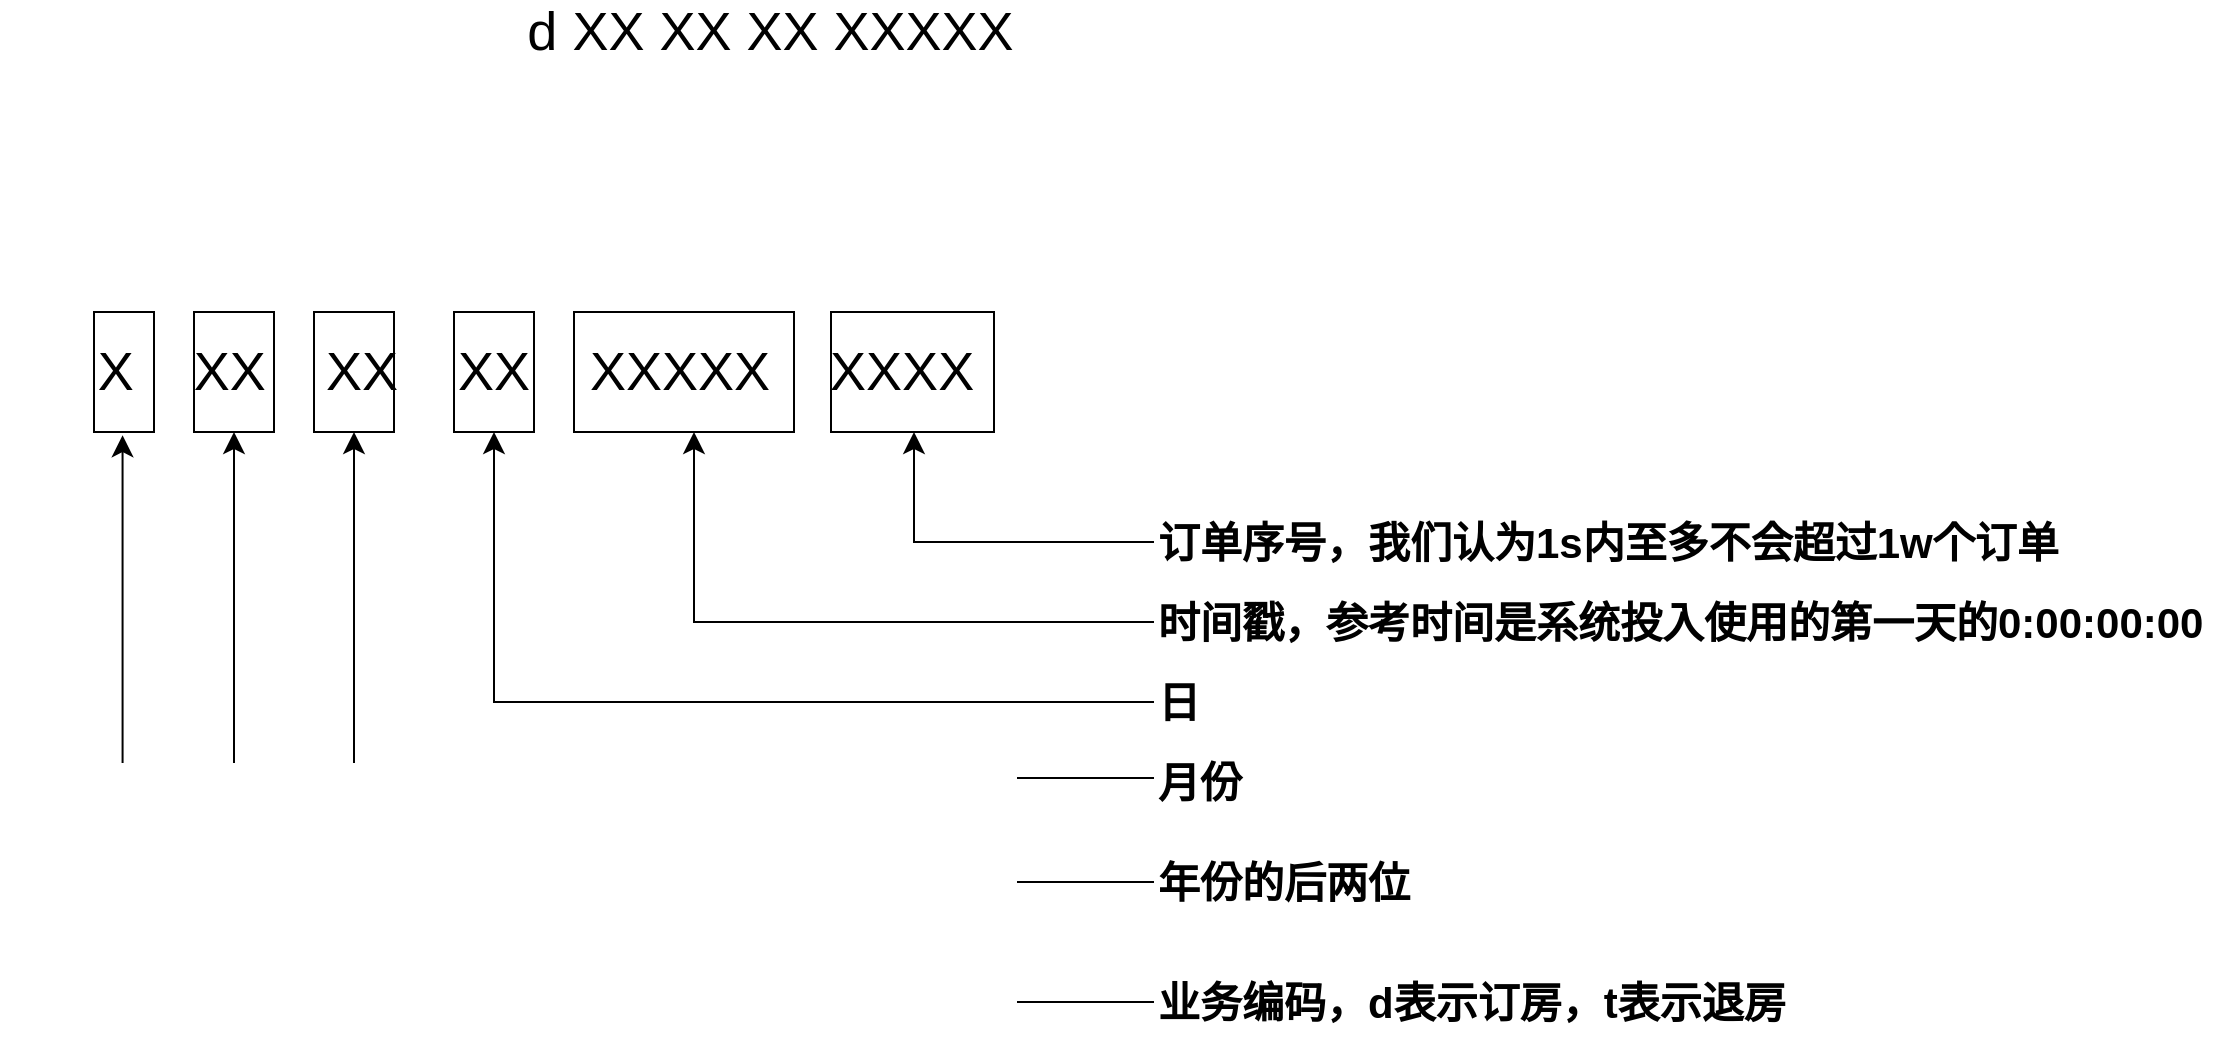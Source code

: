<mxfile version="22.1.11" type="github">
  <diagram name="第 1 页" id="YmEcrmGpHDLL9LgO9fGX">
    <mxGraphModel dx="1623" dy="936" grid="1" gridSize="10" guides="1" tooltips="1" connect="1" arrows="1" fold="1" page="1" pageScale="1" pageWidth="827" pageHeight="1169" math="0" shadow="0">
      <root>
        <mxCell id="0" />
        <mxCell id="1" parent="0" />
        <mxCell id="Xool3pEgONQbMumqACIe-8" value="" style="verticalLabelPosition=bottom;verticalAlign=top;html=1;shape=mxgraph.basic.rect;fillColor2=none;strokeWidth=1;size=20;indent=5;" vertex="1" parent="1">
          <mxGeometry x="100" y="205" width="40" height="60" as="geometry" />
        </mxCell>
        <mxCell id="Xool3pEgONQbMumqACIe-9" value="" style="verticalLabelPosition=bottom;verticalAlign=top;html=1;shape=mxgraph.basic.rect;fillColor2=none;strokeWidth=1;size=20;indent=5;" vertex="1" parent="1">
          <mxGeometry x="170" y="205" width="40" height="60" as="geometry" />
        </mxCell>
        <mxCell id="Xool3pEgONQbMumqACIe-10" value="" style="verticalLabelPosition=bottom;verticalAlign=top;html=1;shape=mxgraph.basic.rect;fillColor2=none;strokeWidth=1;size=20;indent=5;" vertex="1" parent="1">
          <mxGeometry x="230" y="205" width="110" height="60" as="geometry" />
        </mxCell>
        <mxCell id="Xool3pEgONQbMumqACIe-11" value="" style="verticalLabelPosition=bottom;verticalAlign=top;html=1;shape=mxgraph.basic.rect;fillColor2=none;strokeWidth=1;size=20;indent=5;" vertex="1" parent="1">
          <mxGeometry x="358.5" y="205" width="81.5" height="60" as="geometry" />
        </mxCell>
        <mxCell id="Xool3pEgONQbMumqACIe-6" value="" style="verticalLabelPosition=bottom;verticalAlign=top;html=1;shape=mxgraph.basic.rect;fillColor2=none;strokeWidth=1;size=20;indent=5;" vertex="1" parent="1">
          <mxGeometry x="40" y="205" width="40" height="60" as="geometry" />
        </mxCell>
        <mxCell id="Xool3pEgONQbMumqACIe-5" value="" style="verticalLabelPosition=bottom;verticalAlign=top;html=1;shape=mxgraph.basic.rect;fillColor2=none;strokeWidth=1;size=20;indent=5;" vertex="1" parent="1">
          <mxGeometry x="-10" y="205" width="30" height="60" as="geometry" />
        </mxCell>
        <mxCell id="Xool3pEgONQbMumqACIe-1" value="X&amp;nbsp; &amp;nbsp; XX&amp;nbsp; &amp;nbsp; XX&amp;nbsp; &amp;nbsp; XX&amp;nbsp; &amp;nbsp; XXXXX&amp;nbsp; &amp;nbsp; XXXX" style="text;html=1;strokeColor=none;fillColor=none;align=center;verticalAlign=middle;whiteSpace=wrap;rounded=0;fontSize=27;" vertex="1" parent="1">
          <mxGeometry x="-57" y="220" width="536" height="30" as="geometry" />
        </mxCell>
        <mxCell id="Xool3pEgONQbMumqACIe-3" value="d XX XX XX XXXXX XXXX" style="text;html=1;strokeColor=none;fillColor=none;align=center;verticalAlign=middle;whiteSpace=wrap;rounded=0;fontSize=27;" vertex="1" parent="1">
          <mxGeometry x="100" y="50" width="536" height="30" as="geometry" />
        </mxCell>
        <mxCell id="Xool3pEgONQbMumqACIe-13" value="" style="edgeStyle=segmentEdgeStyle;endArrow=classic;html=1;curved=0;rounded=0;endSize=8;startSize=8;entryX=0.476;entryY=1.027;entryDx=0;entryDy=0;entryPerimeter=0;" edge="1" parent="1" target="Xool3pEgONQbMumqACIe-5">
          <mxGeometry width="50" height="50" relative="1" as="geometry">
            <mxPoint x="520" y="550" as="sourcePoint" />
            <mxPoint x="210" y="390" as="targetPoint" />
            <Array as="points">
              <mxPoint x="160" y="550" />
              <mxPoint x="4" y="550" />
            </Array>
          </mxGeometry>
        </mxCell>
        <mxCell id="Xool3pEgONQbMumqACIe-14" value="" style="edgeStyle=segmentEdgeStyle;endArrow=classic;html=1;curved=0;rounded=0;endSize=8;startSize=8;entryX=0.476;entryY=1.027;entryDx=0;entryDy=0;entryPerimeter=0;" edge="1" parent="1">
          <mxGeometry width="50" height="50" relative="1" as="geometry">
            <mxPoint x="520" y="490" as="sourcePoint" />
            <mxPoint x="60" y="265" as="targetPoint" />
            <Array as="points">
              <mxPoint x="216" y="490" />
              <mxPoint x="60" y="490" />
            </Array>
          </mxGeometry>
        </mxCell>
        <mxCell id="Xool3pEgONQbMumqACIe-15" value="" style="edgeStyle=segmentEdgeStyle;endArrow=classic;html=1;curved=0;rounded=0;endSize=8;startSize=8;entryX=0.476;entryY=1.027;entryDx=0;entryDy=0;entryPerimeter=0;" edge="1" parent="1">
          <mxGeometry width="50" height="50" relative="1" as="geometry">
            <mxPoint x="520" y="438" as="sourcePoint" />
            <mxPoint x="120" y="265" as="targetPoint" />
          </mxGeometry>
        </mxCell>
        <mxCell id="Xool3pEgONQbMumqACIe-16" value="" style="edgeStyle=segmentEdgeStyle;endArrow=classic;html=1;curved=0;rounded=0;endSize=8;startSize=8;entryX=0.476;entryY=1.027;entryDx=0;entryDy=0;entryPerimeter=0;" edge="1" parent="1">
          <mxGeometry width="50" height="50" relative="1" as="geometry">
            <mxPoint x="520" y="400" as="sourcePoint" />
            <mxPoint x="190" y="265" as="targetPoint" />
            <Array as="points">
              <mxPoint x="346" y="400" />
              <mxPoint x="190" y="400" />
            </Array>
          </mxGeometry>
        </mxCell>
        <mxCell id="Xool3pEgONQbMumqACIe-17" value="" style="edgeStyle=segmentEdgeStyle;endArrow=classic;html=1;curved=0;rounded=0;endSize=8;startSize=8;entryX=0.476;entryY=1.027;entryDx=0;entryDy=0;entryPerimeter=0;" edge="1" parent="1">
          <mxGeometry width="50" height="50" relative="1" as="geometry">
            <mxPoint x="520" y="360" as="sourcePoint" />
            <mxPoint x="290" y="265" as="targetPoint" />
            <Array as="points">
              <mxPoint x="446" y="360" />
              <mxPoint x="290" y="360" />
            </Array>
          </mxGeometry>
        </mxCell>
        <mxCell id="Xool3pEgONQbMumqACIe-18" value="" style="edgeStyle=segmentEdgeStyle;endArrow=classic;html=1;curved=0;rounded=0;endSize=8;startSize=8;entryX=0.476;entryY=1.027;entryDx=0;entryDy=0;entryPerimeter=0;" edge="1" parent="1">
          <mxGeometry width="50" height="50" relative="1" as="geometry">
            <mxPoint x="520" y="320" as="sourcePoint" />
            <mxPoint x="400" y="265" as="targetPoint" />
            <Array as="points">
              <mxPoint x="400" y="320" />
            </Array>
          </mxGeometry>
        </mxCell>
        <mxCell id="Xool3pEgONQbMumqACIe-19" value="业务编码，d表示订房，t表示退房" style="text;html=1;strokeColor=none;fillColor=none;align=left;verticalAlign=middle;whiteSpace=wrap;rounded=0;fontSize=21;fontStyle=1" vertex="1" parent="1">
          <mxGeometry x="520" y="530" width="340" height="40" as="geometry" />
        </mxCell>
        <mxCell id="Xool3pEgONQbMumqACIe-21" value="年份的后两位" style="text;html=1;strokeColor=none;fillColor=none;align=left;verticalAlign=middle;whiteSpace=wrap;rounded=0;fontSize=21;fontStyle=1" vertex="1" parent="1">
          <mxGeometry x="520" y="470" width="350" height="40" as="geometry" />
        </mxCell>
        <mxCell id="Xool3pEgONQbMumqACIe-22" value="月份" style="text;html=1;strokeColor=none;fillColor=none;align=left;verticalAlign=middle;whiteSpace=wrap;rounded=0;fontSize=21;fontStyle=1" vertex="1" parent="1">
          <mxGeometry x="520" y="420" width="340" height="40" as="geometry" />
        </mxCell>
        <mxCell id="Xool3pEgONQbMumqACIe-23" value="日" style="text;html=1;strokeColor=none;fillColor=none;align=left;verticalAlign=middle;whiteSpace=wrap;rounded=0;fontSize=21;fontStyle=1" vertex="1" parent="1">
          <mxGeometry x="520" y="380" width="340" height="40" as="geometry" />
        </mxCell>
        <mxCell id="Xool3pEgONQbMumqACIe-24" value="时间戳，参考时间是系统投入使用的第一天的0:00:00:00" style="text;html=1;strokeColor=none;fillColor=none;align=left;verticalAlign=middle;whiteSpace=wrap;rounded=0;fontSize=21;fontStyle=1" vertex="1" parent="1">
          <mxGeometry x="520" y="340" width="540" height="40" as="geometry" />
        </mxCell>
        <mxCell id="Xool3pEgONQbMumqACIe-25" value="订单序号，我们认为1s内至多不会超过1w个订单" style="text;html=1;strokeColor=none;fillColor=none;align=left;verticalAlign=middle;whiteSpace=wrap;rounded=0;fontSize=21;fontStyle=1" vertex="1" parent="1">
          <mxGeometry x="520" y="300" width="540" height="40" as="geometry" />
        </mxCell>
      </root>
    </mxGraphModel>
  </diagram>
</mxfile>
